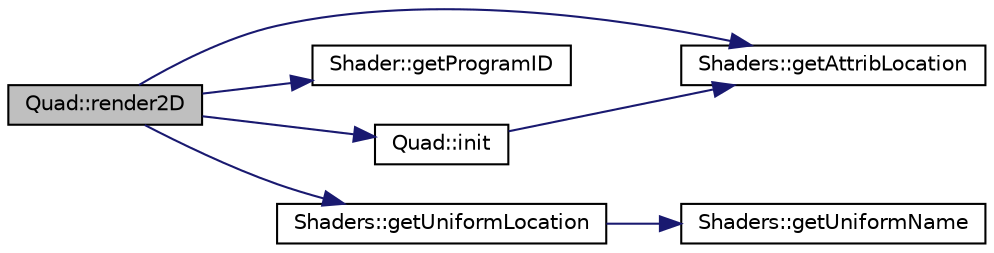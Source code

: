 digraph "Quad::render2D"
{
 // INTERACTIVE_SVG=YES
 // LATEX_PDF_SIZE
  edge [fontname="Helvetica",fontsize="10",labelfontname="Helvetica",labelfontsize="10"];
  node [fontname="Helvetica",fontsize="10",shape=record];
  rankdir="LR";
  Node1 [label="Quad::render2D",height=0.2,width=0.4,color="black", fillcolor="grey75", style="filled", fontcolor="black",tooltip=" "];
  Node1 -> Node2 [color="midnightblue",fontsize="10",style="solid",fontname="Helvetica"];
  Node2 [label="Shaders::getAttribLocation",height=0.2,width=0.4,color="black", fillcolor="white", style="filled",URL="$d7/da2/namespace_shaders.html#a137768343963ec1e71572a39e29892e6",tooltip=" "];
  Node1 -> Node3 [color="midnightblue",fontsize="10",style="solid",fontname="Helvetica"];
  Node3 [label="Shader::getProgramID",height=0.2,width=0.4,color="black", fillcolor="white", style="filled",URL="$d1/d51/class_shader.html#a240b7ecb19883fa340489840733eae6d",tooltip=" "];
  Node1 -> Node4 [color="midnightblue",fontsize="10",style="solid",fontname="Helvetica"];
  Node4 [label="Shaders::getUniformLocation",height=0.2,width=0.4,color="black", fillcolor="white", style="filled",URL="$d7/da2/namespace_shaders.html#aaa649eb98b860170946f582b8e93c12d",tooltip=" "];
  Node4 -> Node5 [color="midnightblue",fontsize="10",style="solid",fontname="Helvetica"];
  Node5 [label="Shaders::getUniformName",height=0.2,width=0.4,color="black", fillcolor="white", style="filled",URL="$d7/da2/namespace_shaders.html#a25a80e81a8051ed31ecab4ed167b0be8",tooltip=" "];
  Node1 -> Node6 [color="midnightblue",fontsize="10",style="solid",fontname="Helvetica"];
  Node6 [label="Quad::init",height=0.2,width=0.4,color="black", fillcolor="white", style="filled",URL="$d3/df8/class_quad.html#ab6f9562308559b344d2e0d1e1cf3a0cf",tooltip=" "];
  Node6 -> Node2 [color="midnightblue",fontsize="10",style="solid",fontname="Helvetica"];
}
